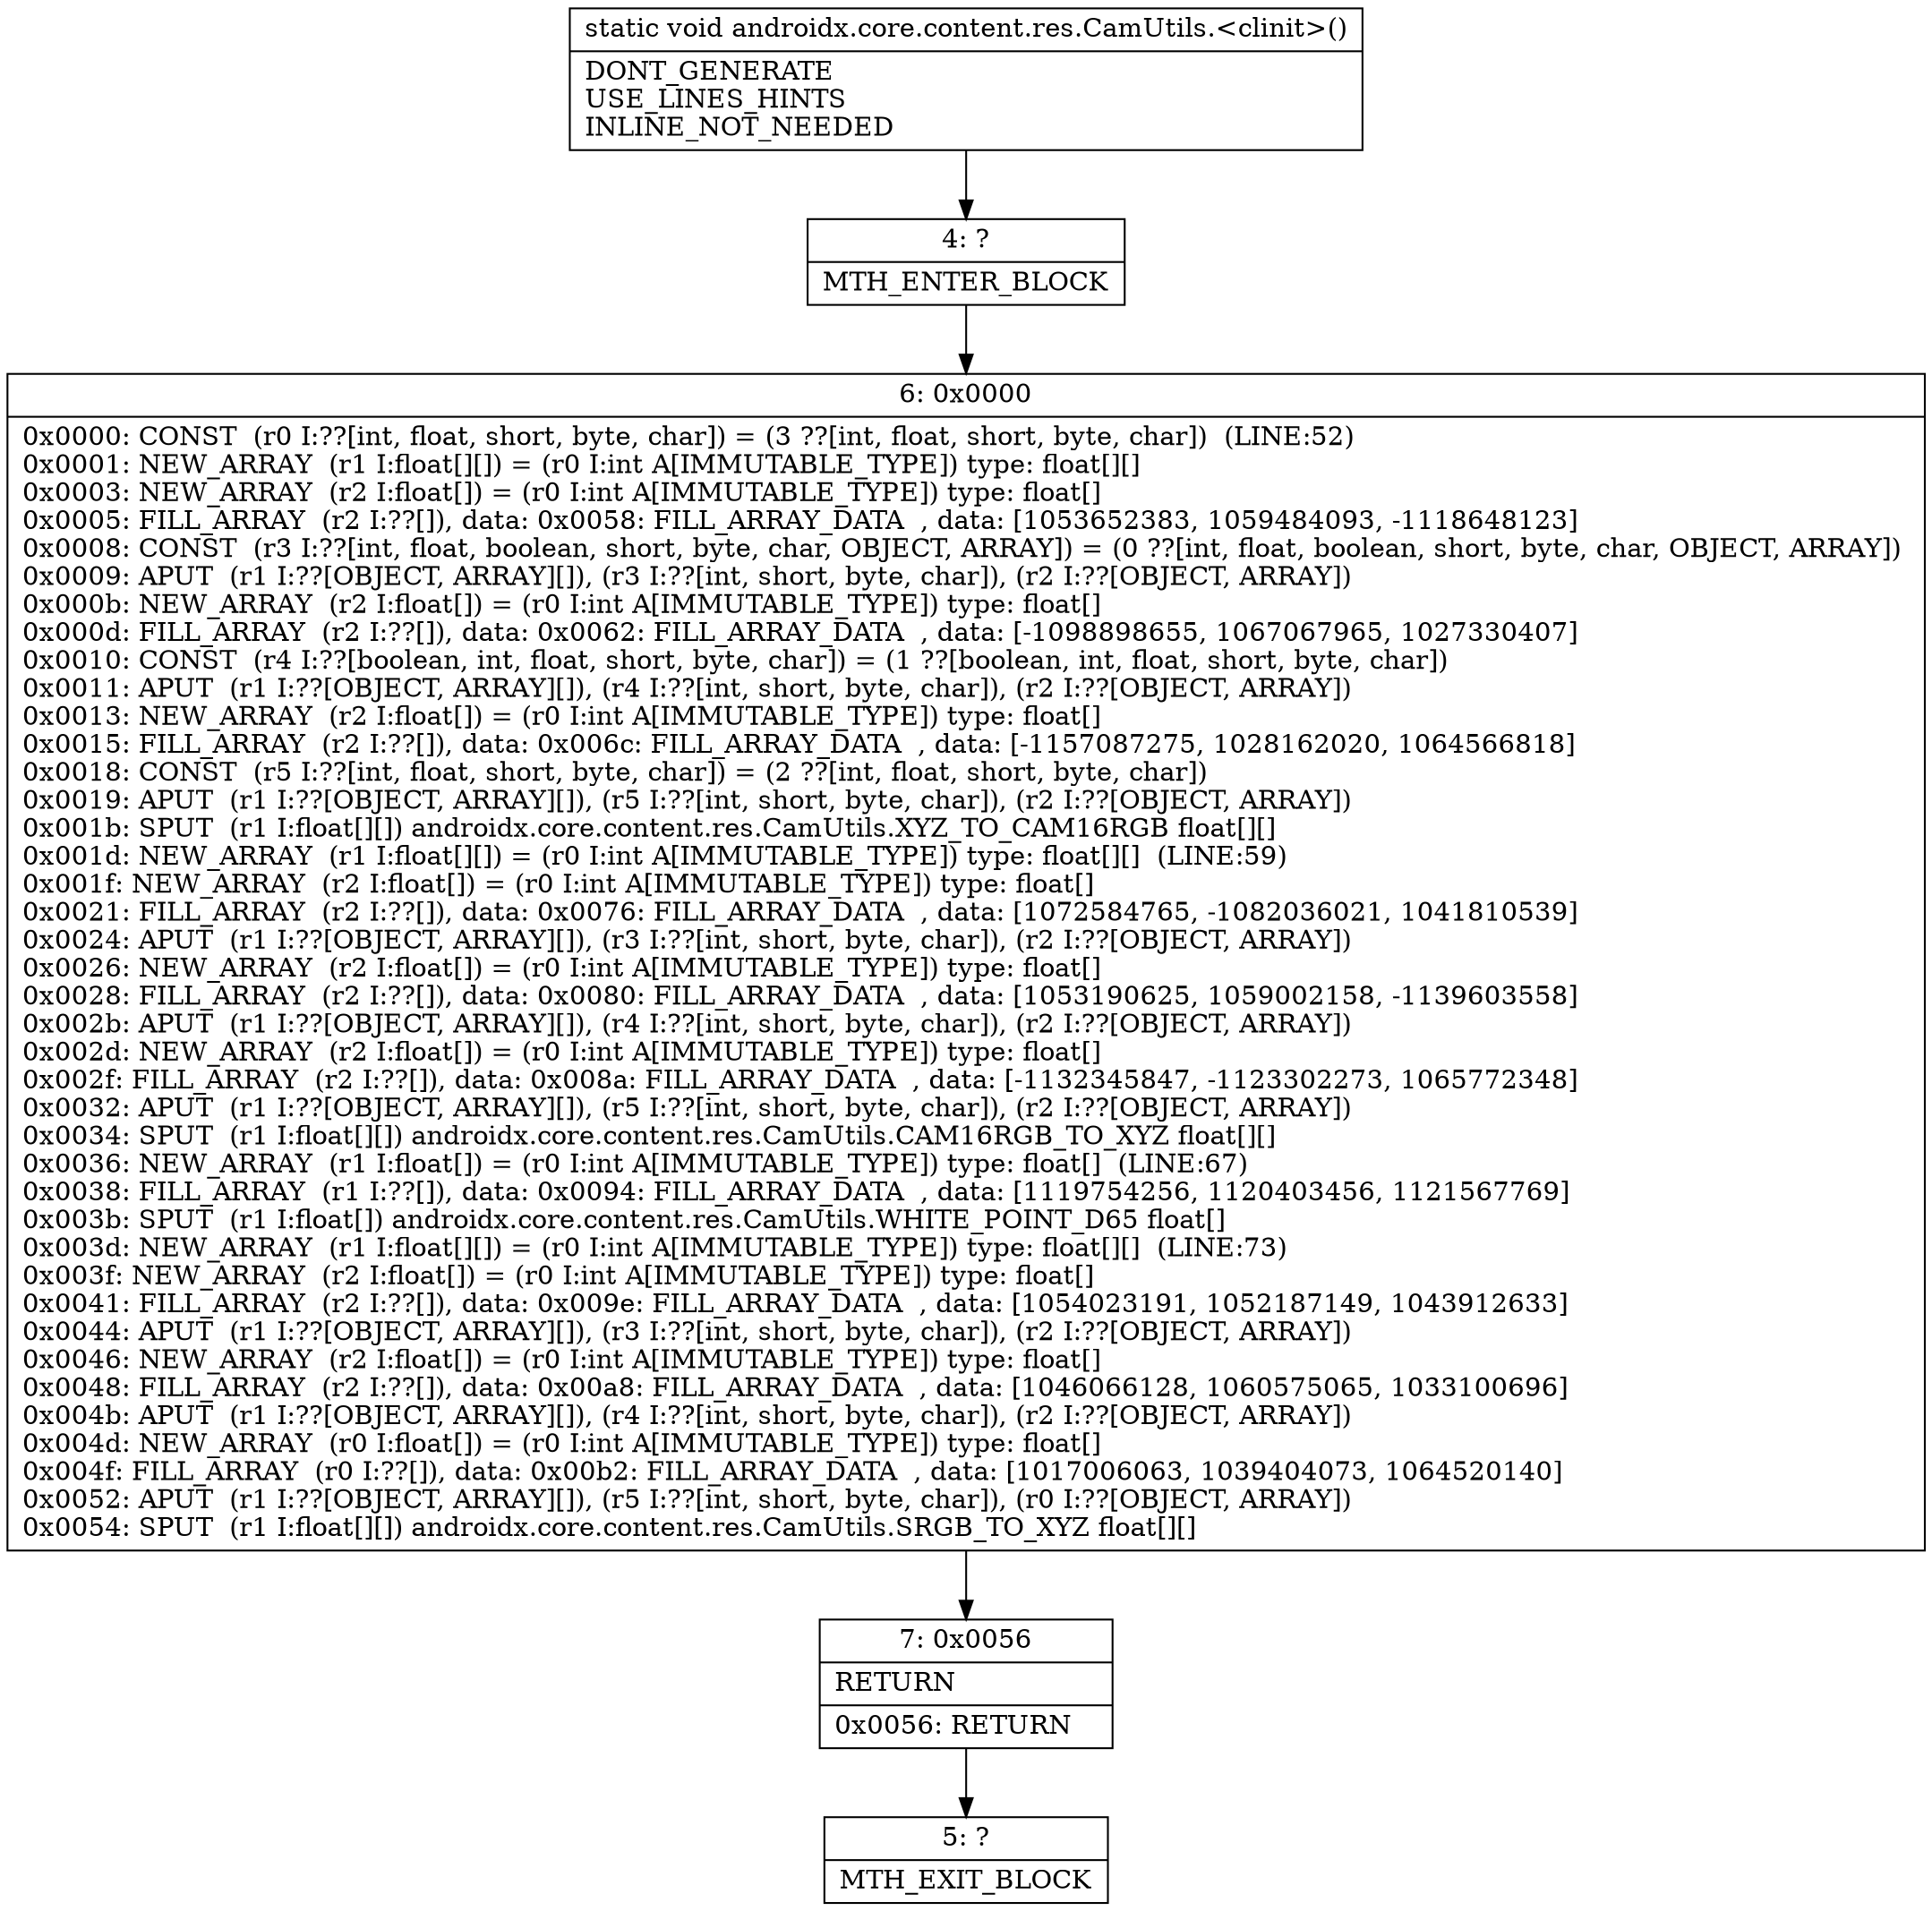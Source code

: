 digraph "CFG forandroidx.core.content.res.CamUtils.\<clinit\>()V" {
Node_4 [shape=record,label="{4\:\ ?|MTH_ENTER_BLOCK\l}"];
Node_6 [shape=record,label="{6\:\ 0x0000|0x0000: CONST  (r0 I:??[int, float, short, byte, char]) = (3 ??[int, float, short, byte, char])  (LINE:52)\l0x0001: NEW_ARRAY  (r1 I:float[][]) = (r0 I:int A[IMMUTABLE_TYPE]) type: float[][] \l0x0003: NEW_ARRAY  (r2 I:float[]) = (r0 I:int A[IMMUTABLE_TYPE]) type: float[] \l0x0005: FILL_ARRAY  (r2 I:??[]), data: 0x0058: FILL_ARRAY_DATA  , data: [1053652383, 1059484093, \-1118648123] \l0x0008: CONST  (r3 I:??[int, float, boolean, short, byte, char, OBJECT, ARRAY]) = (0 ??[int, float, boolean, short, byte, char, OBJECT, ARRAY]) \l0x0009: APUT  (r1 I:??[OBJECT, ARRAY][]), (r3 I:??[int, short, byte, char]), (r2 I:??[OBJECT, ARRAY]) \l0x000b: NEW_ARRAY  (r2 I:float[]) = (r0 I:int A[IMMUTABLE_TYPE]) type: float[] \l0x000d: FILL_ARRAY  (r2 I:??[]), data: 0x0062: FILL_ARRAY_DATA  , data: [\-1098898655, 1067067965, 1027330407] \l0x0010: CONST  (r4 I:??[boolean, int, float, short, byte, char]) = (1 ??[boolean, int, float, short, byte, char]) \l0x0011: APUT  (r1 I:??[OBJECT, ARRAY][]), (r4 I:??[int, short, byte, char]), (r2 I:??[OBJECT, ARRAY]) \l0x0013: NEW_ARRAY  (r2 I:float[]) = (r0 I:int A[IMMUTABLE_TYPE]) type: float[] \l0x0015: FILL_ARRAY  (r2 I:??[]), data: 0x006c: FILL_ARRAY_DATA  , data: [\-1157087275, 1028162020, 1064566818] \l0x0018: CONST  (r5 I:??[int, float, short, byte, char]) = (2 ??[int, float, short, byte, char]) \l0x0019: APUT  (r1 I:??[OBJECT, ARRAY][]), (r5 I:??[int, short, byte, char]), (r2 I:??[OBJECT, ARRAY]) \l0x001b: SPUT  (r1 I:float[][]) androidx.core.content.res.CamUtils.XYZ_TO_CAM16RGB float[][] \l0x001d: NEW_ARRAY  (r1 I:float[][]) = (r0 I:int A[IMMUTABLE_TYPE]) type: float[][]  (LINE:59)\l0x001f: NEW_ARRAY  (r2 I:float[]) = (r0 I:int A[IMMUTABLE_TYPE]) type: float[] \l0x0021: FILL_ARRAY  (r2 I:??[]), data: 0x0076: FILL_ARRAY_DATA  , data: [1072584765, \-1082036021, 1041810539] \l0x0024: APUT  (r1 I:??[OBJECT, ARRAY][]), (r3 I:??[int, short, byte, char]), (r2 I:??[OBJECT, ARRAY]) \l0x0026: NEW_ARRAY  (r2 I:float[]) = (r0 I:int A[IMMUTABLE_TYPE]) type: float[] \l0x0028: FILL_ARRAY  (r2 I:??[]), data: 0x0080: FILL_ARRAY_DATA  , data: [1053190625, 1059002158, \-1139603558] \l0x002b: APUT  (r1 I:??[OBJECT, ARRAY][]), (r4 I:??[int, short, byte, char]), (r2 I:??[OBJECT, ARRAY]) \l0x002d: NEW_ARRAY  (r2 I:float[]) = (r0 I:int A[IMMUTABLE_TYPE]) type: float[] \l0x002f: FILL_ARRAY  (r2 I:??[]), data: 0x008a: FILL_ARRAY_DATA  , data: [\-1132345847, \-1123302273, 1065772348] \l0x0032: APUT  (r1 I:??[OBJECT, ARRAY][]), (r5 I:??[int, short, byte, char]), (r2 I:??[OBJECT, ARRAY]) \l0x0034: SPUT  (r1 I:float[][]) androidx.core.content.res.CamUtils.CAM16RGB_TO_XYZ float[][] \l0x0036: NEW_ARRAY  (r1 I:float[]) = (r0 I:int A[IMMUTABLE_TYPE]) type: float[]  (LINE:67)\l0x0038: FILL_ARRAY  (r1 I:??[]), data: 0x0094: FILL_ARRAY_DATA  , data: [1119754256, 1120403456, 1121567769] \l0x003b: SPUT  (r1 I:float[]) androidx.core.content.res.CamUtils.WHITE_POINT_D65 float[] \l0x003d: NEW_ARRAY  (r1 I:float[][]) = (r0 I:int A[IMMUTABLE_TYPE]) type: float[][]  (LINE:73)\l0x003f: NEW_ARRAY  (r2 I:float[]) = (r0 I:int A[IMMUTABLE_TYPE]) type: float[] \l0x0041: FILL_ARRAY  (r2 I:??[]), data: 0x009e: FILL_ARRAY_DATA  , data: [1054023191, 1052187149, 1043912633] \l0x0044: APUT  (r1 I:??[OBJECT, ARRAY][]), (r3 I:??[int, short, byte, char]), (r2 I:??[OBJECT, ARRAY]) \l0x0046: NEW_ARRAY  (r2 I:float[]) = (r0 I:int A[IMMUTABLE_TYPE]) type: float[] \l0x0048: FILL_ARRAY  (r2 I:??[]), data: 0x00a8: FILL_ARRAY_DATA  , data: [1046066128, 1060575065, 1033100696] \l0x004b: APUT  (r1 I:??[OBJECT, ARRAY][]), (r4 I:??[int, short, byte, char]), (r2 I:??[OBJECT, ARRAY]) \l0x004d: NEW_ARRAY  (r0 I:float[]) = (r0 I:int A[IMMUTABLE_TYPE]) type: float[] \l0x004f: FILL_ARRAY  (r0 I:??[]), data: 0x00b2: FILL_ARRAY_DATA  , data: [1017006063, 1039404073, 1064520140] \l0x0052: APUT  (r1 I:??[OBJECT, ARRAY][]), (r5 I:??[int, short, byte, char]), (r0 I:??[OBJECT, ARRAY]) \l0x0054: SPUT  (r1 I:float[][]) androidx.core.content.res.CamUtils.SRGB_TO_XYZ float[][] \l}"];
Node_7 [shape=record,label="{7\:\ 0x0056|RETURN\l|0x0056: RETURN   \l}"];
Node_5 [shape=record,label="{5\:\ ?|MTH_EXIT_BLOCK\l}"];
MethodNode[shape=record,label="{static void androidx.core.content.res.CamUtils.\<clinit\>()  | DONT_GENERATE\lUSE_LINES_HINTS\lINLINE_NOT_NEEDED\l}"];
MethodNode -> Node_4;Node_4 -> Node_6;
Node_6 -> Node_7;
Node_7 -> Node_5;
}

